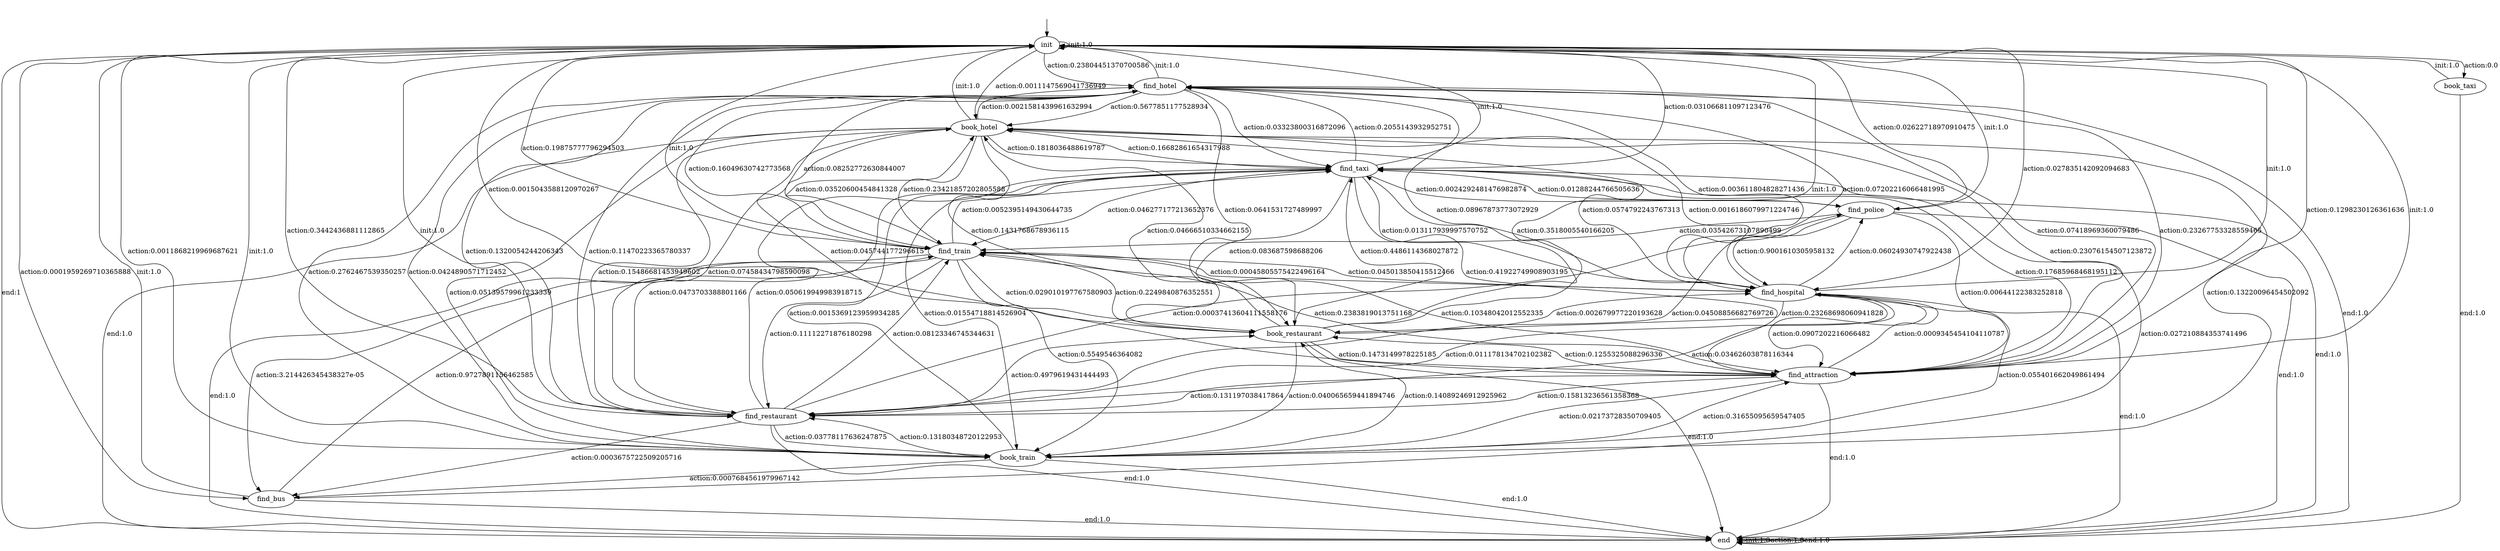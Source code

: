 digraph learned_mdp {
s0 [label="init"];
s1 [label="find_hotel"];
s2 [label="book_hotel"];
s3 [label="find_train"];
s4 [label="book_train"];
s5 [label="find_attraction"];
s6 [label="find_restaurant"];
s7 [label="book_restaurant"];
s8 [label="find_hospital"];
s9 [label="book_taxi"];
s10 [label="find_taxi"];
s11 [label="find_bus"];
s12 [label="find_police"];
s13 [label="end"];
s0 -> s0  [label="init:1.0"];
s0 -> s1  [label="action:0.23804451370700586"];
s0 -> s2  [label="action:0.0011147569041736949"];
s0 -> s3  [label="action:0.19875777796294503"];
s0 -> s4  [label="action:0.0011868219969687621"];
s0 -> s5  [label="action:0.1298230126361636"];
s0 -> s6  [label="action:0.3442436881112865"];
s0 -> s7  [label="action:0.0015043588120970267"];
s0 -> s8  [label="action:0.027835142092094683"];
s0 -> s9  [label="action:0.0"];
s0 -> s10  [label="action:0.031066811097123476"];
s0 -> s11  [label="action:0.0001959269710365888"];
s0 -> s12  [label="action:0.02622718970910475"];
s0 -> s13  [label="end:1"];
s1 -> s0  [label="init:1.0"];
s1 -> s2  [label="action:0.5677851177528934"];
s1 -> s3  [label="action:0.08252772630844007"];
s1 -> s4  [label="action:0.0424890571712452"];
s1 -> s5  [label="action:0.07418969360079486"];
s1 -> s6  [label="action:0.1320054244206343"];
s1 -> s7  [label="action:0.0641531727489997"];
s1 -> s8  [label="action:0.003611804828271436"];
s1 -> s10  [label="action:0.03323800316872096"];
s1 -> s13 [label="end:1.0"];
s2 -> s0  [label="init:1.0"];
s2 -> s1  [label="action:0.0021581439961632994"];
s2 -> s3  [label="action:0.23421857202805588"];
s2 -> s4  [label="action:0.05139579961233339"];
s2 -> s5  [label="action:0.23076154507123872"];
s2 -> s6  [label="action:0.15486681453949602"];
s2 -> s7  [label="action:0.1431768678936115"];
s2 -> s8  [label="action:0.0016186079971224746"];
s2 -> s10  [label="action:0.1818036488619787"];
s2 -> s13 [label="end:1.0"];
s3 -> s0  [label="init:1.0"];
s3 -> s1  [label="action:0.16049630742773568"];
s3 -> s2  [label="action:0.03520600454841328"];
s3 -> s4  [label="action:0.5549546364082"];
s3 -> s5  [label="action:0.10348042012552335"];
s3 -> s6  [label="action:0.11112271876180298"];
s3 -> s7  [label="action:0.029010197767580903"];
s3 -> s8  [label="action:0.00045805575422496164"];
s3 -> s10  [label="action:0.0052395149430644735"];
s3 -> s11  [label="action:3.214426345438327e-05"];
s3 -> s13 [label="end:1.0"];
s4 -> s0  [label="init:1.0"];
s4 -> s1  [label="action:0.2762467539350257"];
s4 -> s2  [label="action:0.13220096454502092"];
s4 -> s5  [label="action:0.31655095659547405"];
s4 -> s6  [label="action:0.13180348720122953"];
s4 -> s7  [label="action:0.14089246912925962"];
s4 -> s10  [label="action:0.0015369123959934285"];
s4 -> s11  [label="action:0.0007684561979967142"];
s4 -> s13 [label="end:1.0"];
s5 -> s0  [label="init:1.0"];
s5 -> s1  [label="action:0.23267753328559465"];
s5 -> s2  [label="action:0.045744177296615"];
s5 -> s3  [label="action:0.2383819013751168"];
s5 -> s4  [label="action:0.02173728350709405"];
s5 -> s6  [label="action:0.15813236561358368"];
s5 -> s7  [label="action:0.1255325088296336"];
s5 -> s8  [label="action:0.0009345454104110787"];
s5 -> s10  [label="action:0.17685968468195112"];
s5 -> s13 [label="end:1.0"];
s6 -> s0  [label="init:1.0"];
s6 -> s1  [label="action:0.11470223365780337"];
s6 -> s2  [label="action:0.07458434798590098"];
s6 -> s3  [label="action:0.08123346745344631"];
s6 -> s4  [label="action:0.03778117636247875"];
s6 -> s5  [label="action:0.131197038417864"];
s6 -> s7  [label="action:0.4979619431444493"];
s6 -> s8  [label="action:0.011178134702102382"];
s6 -> s10  [label="action:0.050619949983918715"];
s6 -> s11  [label="action:0.0003675722509205716"];
s6 -> s12  [label="action:0.00037413604111558176"];
s6 -> s13 [label="end:1.0"];
s7 -> s0  [label="init:1.0"];
s7 -> s1  [label="action:0.08967873773072929"];
s7 -> s2  [label="action:0.04666510334662155"];
s7 -> s3  [label="action:0.2249840876352551"];
s7 -> s4  [label="action:0.040065659441894746"];
s7 -> s5  [label="action:0.1473149978225185"];
s7 -> s8  [label="action:0.002679977220193628"];
s7 -> s10  [label="action:0.4486114368027872"];
s7 -> s13 [label="end:1.0"];
s8 -> s0  [label="init:1.0"];
s8 -> s1  [label="action:0.07202216066481995"];
s8 -> s2  [label="action:0.0574792243767313"];
s8 -> s3  [label="action:0.045013850415512466"];
s8 -> s4  [label="action:0.055401662049861494"];
s8 -> s5  [label="action:0.0907202216066482"];
s8 -> s6  [label="action:0.03462603878116344"];
s8 -> s7  [label="action:0.23268698060941828"];
s8 -> s10  [label="action:0.3518005540166205"];
s8 -> s12  [label="action:0.06024930747922438"];
s8 -> s13 [label="end:1.0"];
s9 -> s0  [label="init:1.0"];
s9 -> s13 [label="end:1.0"];
s10 -> s0  [label="init:1.0"];
s10 -> s1  [label="action:0.2055143932952751"];
s10 -> s2  [label="action:0.16682861654317988"];
s10 -> s3  [label="action:0.046277177213652376"];
s10 -> s4  [label="action:0.01554718814526904"];
s10 -> s5  [label="action:0.41922749908903195"];
s10 -> s6  [label="action:0.0473703388801166"];
s10 -> s7  [label="action:0.083687598688206"];
s10 -> s8  [label="action:0.013117939997570752"];
s10 -> s12  [label="action:0.0024292481476982874"];
s10 -> s13 [label="end:1.0"];
s11 -> s0  [label="init:1.0"];
s11 -> s3  [label="action:0.9727891156462585"];
s11 -> s10  [label="action:0.027210884353741496"];
s11 -> s13 [label="end:1.0"];
s12 -> s0  [label="init:1.0"];
s12 -> s3  [label="action:0.03542673107890499"];
s12 -> s5  [label="action:0.00644122383252818"];
s12 -> s6  [label="action:0.04508856682769726"];
s12 -> s8  [label="action:0.9001610305958132"];
s12 -> s10  [label="action:0.01288244766505636"];
s12 -> s13 [label="end:1.0"];
s13 -> s13 [label="init:1.0"];
s13 -> s13  [label="action:1.0"];
s13 -> s13  [label="end:1.0"];
__start0 [label="", shape=none];
__start0 -> s0  [label=""];
}